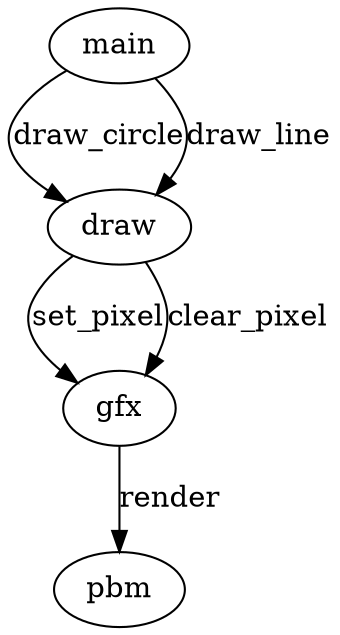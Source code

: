 digraph {
    main -> draw [label="draw_circle"];
    main -> draw [label="draw_line"];
    // main -> gfx [label="gfx_render"];

    draw -> gfx [label="set_pixel"];
    draw -> gfx [label="clear_pixel"];

    gfx -> pbm [label="render"];
}
